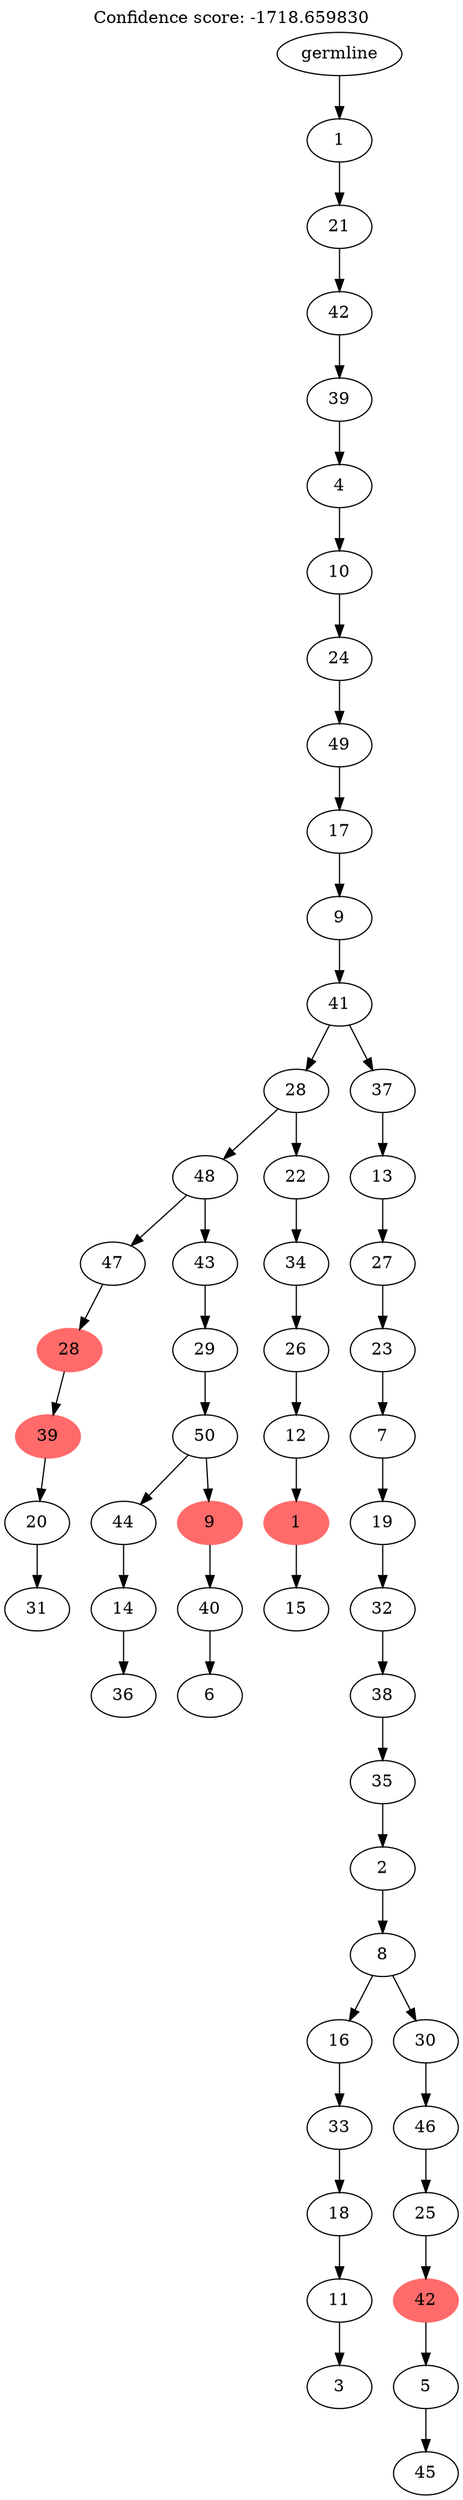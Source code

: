 digraph g {
	"54" -> "55";
	"55" [label="31"];
	"53" -> "54";
	"54" [label="20"];
	"52" -> "53";
	"53" [color=indianred1, style=filled, label="39"];
	"51" -> "52";
	"52" [color=indianred1, style=filled, label="28"];
	"49" -> "50";
	"50" [label="36"];
	"48" -> "49";
	"49" [label="14"];
	"46" -> "47";
	"47" [label="6"];
	"45" -> "46";
	"46" [label="40"];
	"44" -> "45";
	"45" [color=indianred1, style=filled, label="9"];
	"44" -> "48";
	"48" [label="44"];
	"43" -> "44";
	"44" [label="50"];
	"42" -> "43";
	"43" [label="29"];
	"41" -> "42";
	"42" [label="43"];
	"41" -> "51";
	"51" [label="47"];
	"39" -> "40";
	"40" [label="15"];
	"38" -> "39";
	"39" [color=indianred1, style=filled, label="1"];
	"37" -> "38";
	"38" [label="12"];
	"36" -> "37";
	"37" [label="26"];
	"35" -> "36";
	"36" [label="34"];
	"34" -> "35";
	"35" [label="22"];
	"34" -> "41";
	"41" [label="48"];
	"32" -> "33";
	"33" [label="3"];
	"31" -> "32";
	"32" [label="11"];
	"30" -> "31";
	"31" [label="18"];
	"29" -> "30";
	"30" [label="33"];
	"27" -> "28";
	"28" [label="45"];
	"26" -> "27";
	"27" [label="5"];
	"25" -> "26";
	"26" [color=indianred1, style=filled, label="42"];
	"24" -> "25";
	"25" [label="25"];
	"23" -> "24";
	"24" [label="46"];
	"22" -> "23";
	"23" [label="30"];
	"22" -> "29";
	"29" [label="16"];
	"21" -> "22";
	"22" [label="8"];
	"20" -> "21";
	"21" [label="2"];
	"19" -> "20";
	"20" [label="35"];
	"18" -> "19";
	"19" [label="38"];
	"17" -> "18";
	"18" [label="32"];
	"16" -> "17";
	"17" [label="19"];
	"15" -> "16";
	"16" [label="7"];
	"14" -> "15";
	"15" [label="23"];
	"13" -> "14";
	"14" [label="27"];
	"12" -> "13";
	"13" [label="13"];
	"11" -> "12";
	"12" [label="37"];
	"11" -> "34";
	"34" [label="28"];
	"10" -> "11";
	"11" [label="41"];
	"9" -> "10";
	"10" [label="9"];
	"8" -> "9";
	"9" [label="17"];
	"7" -> "8";
	"8" [label="49"];
	"6" -> "7";
	"7" [label="24"];
	"5" -> "6";
	"6" [label="10"];
	"4" -> "5";
	"5" [label="4"];
	"3" -> "4";
	"4" [label="39"];
	"2" -> "3";
	"3" [label="42"];
	"1" -> "2";
	"2" [label="21"];
	"0" -> "1";
	"1" [label="1"];
	"0" [label="germline"];
	labelloc="t";
	label="Confidence score: -1718.659830";
}
